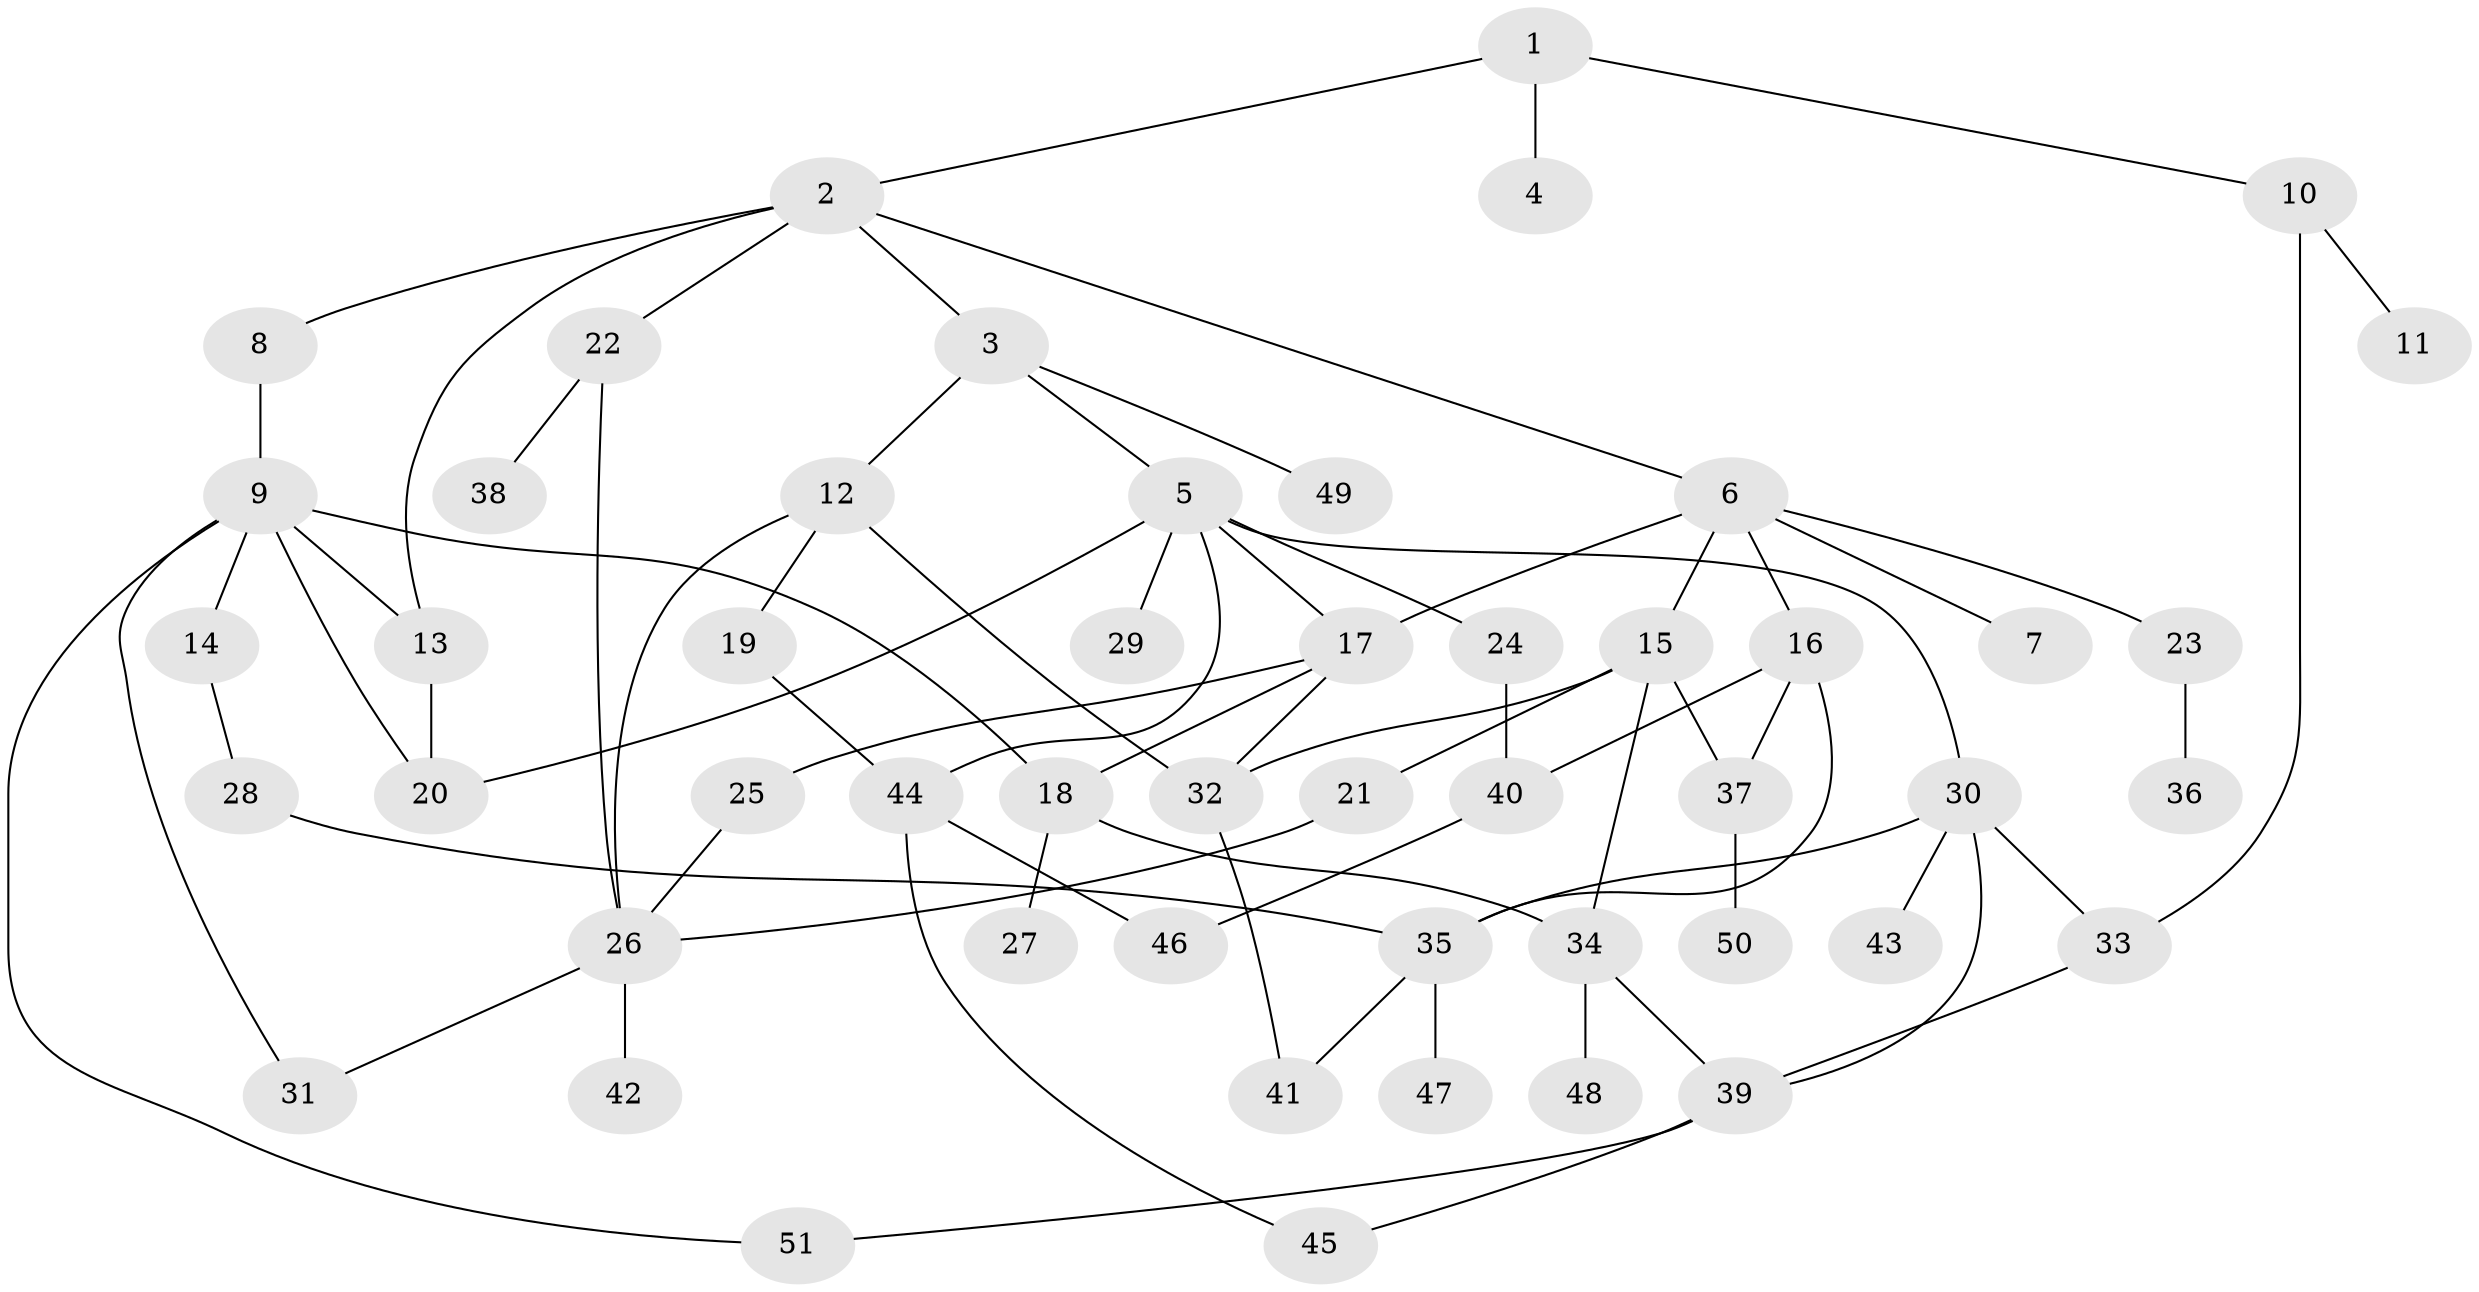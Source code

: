 // coarse degree distribution, {2: 0.3125, 5: 0.0625, 3: 0.0625, 7: 0.0625, 4: 0.1875, 6: 0.125, 9: 0.0625, 1: 0.125}
// Generated by graph-tools (version 1.1) at 2025/48/03/04/25 22:48:52]
// undirected, 51 vertices, 74 edges
graph export_dot {
  node [color=gray90,style=filled];
  1;
  2;
  3;
  4;
  5;
  6;
  7;
  8;
  9;
  10;
  11;
  12;
  13;
  14;
  15;
  16;
  17;
  18;
  19;
  20;
  21;
  22;
  23;
  24;
  25;
  26;
  27;
  28;
  29;
  30;
  31;
  32;
  33;
  34;
  35;
  36;
  37;
  38;
  39;
  40;
  41;
  42;
  43;
  44;
  45;
  46;
  47;
  48;
  49;
  50;
  51;
  1 -- 2;
  1 -- 4;
  1 -- 10;
  2 -- 3;
  2 -- 6;
  2 -- 8;
  2 -- 22;
  2 -- 13;
  3 -- 5;
  3 -- 12;
  3 -- 49;
  5 -- 24;
  5 -- 29;
  5 -- 30;
  5 -- 44;
  5 -- 20;
  5 -- 17;
  6 -- 7;
  6 -- 15;
  6 -- 16;
  6 -- 17;
  6 -- 23;
  8 -- 9;
  9 -- 13;
  9 -- 14;
  9 -- 51;
  9 -- 31;
  9 -- 18;
  9 -- 20;
  10 -- 11;
  10 -- 33;
  12 -- 19;
  12 -- 32;
  12 -- 26;
  13 -- 20;
  14 -- 28;
  15 -- 21;
  15 -- 37;
  15 -- 32;
  15 -- 34;
  16 -- 37;
  16 -- 40;
  16 -- 35;
  17 -- 18;
  17 -- 25;
  17 -- 32;
  18 -- 27;
  18 -- 34;
  19 -- 44;
  21 -- 26;
  22 -- 38;
  22 -- 26;
  23 -- 36;
  24 -- 40;
  25 -- 26;
  26 -- 31;
  26 -- 42;
  28 -- 35;
  30 -- 35;
  30 -- 43;
  30 -- 39;
  30 -- 33;
  32 -- 41;
  33 -- 39;
  34 -- 39;
  34 -- 48;
  35 -- 41;
  35 -- 47;
  37 -- 50;
  39 -- 45;
  39 -- 51;
  40 -- 46;
  44 -- 45;
  44 -- 46;
}
